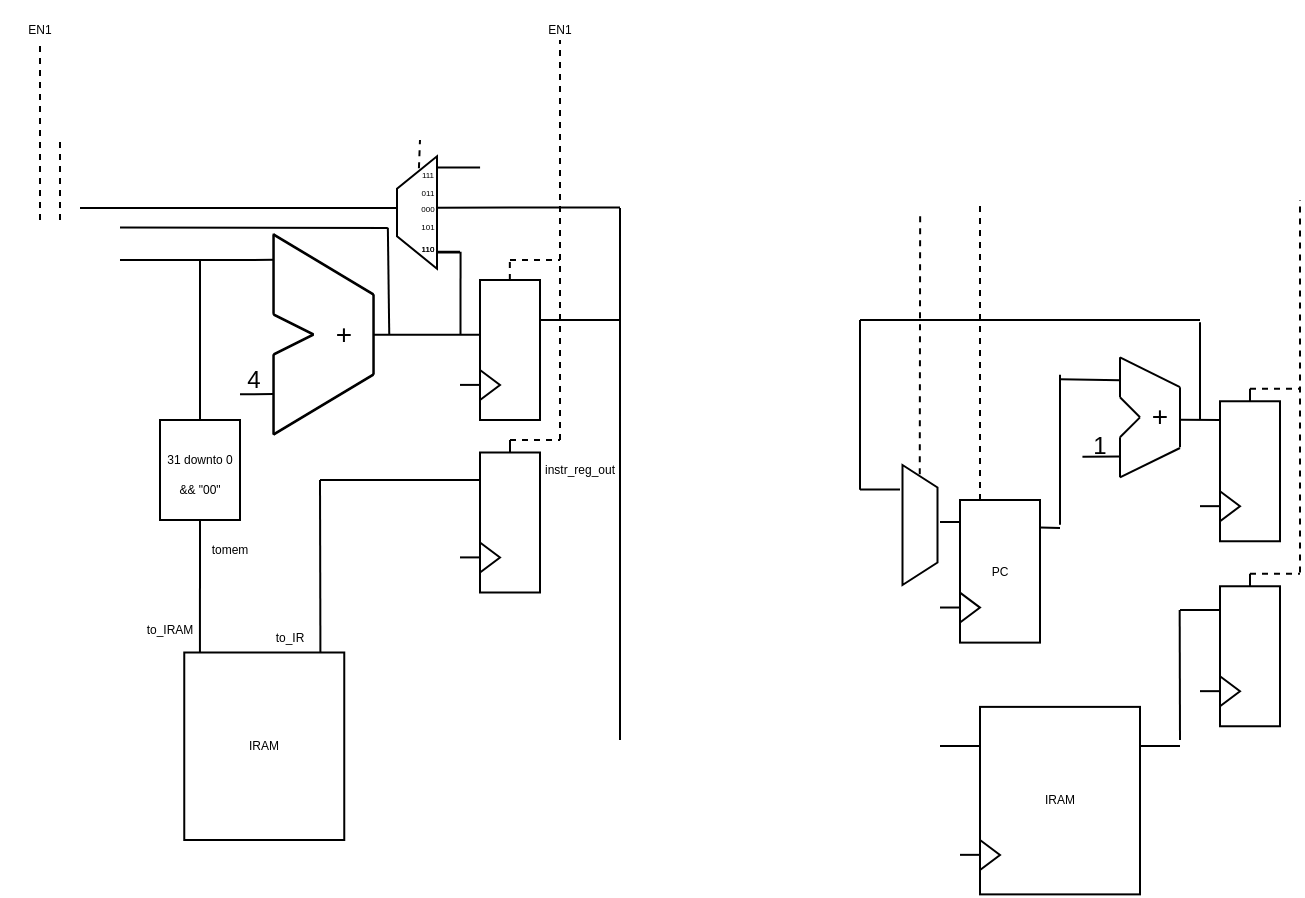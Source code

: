 <mxfile version="21.0.6" type="github"><diagram name="Pagina-1" id="o7ADCSL_u_FMTNNJPQ_h"><mxGraphModel dx="1198" dy="407" grid="1" gridSize="10" guides="1" tooltips="1" connect="1" arrows="1" fold="1" page="0" pageScale="1" pageWidth="1169" pageHeight="827" math="0" shadow="0"><root><mxCell id="0"/><mxCell id="1" parent="0"/><mxCell id="zl6CoaHRayLzBle9GIP0-1" value="" style="endArrow=none;html=1;rounded=0;fontSize=10;entryX=0;entryY=0.25;entryDx=0;entryDy=0;" parent="1" target="zl6CoaHRayLzBle9GIP0-70" edge="1"><mxGeometry width="50" height="50" relative="1" as="geometry"><mxPoint x="-230" y="330" as="sourcePoint"/><mxPoint x="-160" y="330" as="targetPoint"/></mxGeometry></mxCell><mxCell id="zl6CoaHRayLzBle9GIP0-2" value="" style="endArrow=none;html=1;rounded=0;fontSize=10;" parent="1" edge="1"><mxGeometry width="50" height="50" relative="1" as="geometry"><mxPoint x="-153.23" y="357.43" as="sourcePoint"/><mxPoint x="-153.23" y="317.43" as="targetPoint"/><Array as="points"><mxPoint x="-153.23" y="337.43"/></Array></mxGeometry></mxCell><mxCell id="zl6CoaHRayLzBle9GIP0-3" value="" style="endArrow=none;html=1;rounded=0;fontSize=10;" parent="1" edge="1"><mxGeometry width="50" height="50" relative="1" as="geometry"><mxPoint x="-153.23" y="357.43" as="sourcePoint"/><mxPoint x="-133.23" y="367.43" as="targetPoint"/></mxGeometry></mxCell><mxCell id="zl6CoaHRayLzBle9GIP0-4" value="" style="endArrow=none;html=1;rounded=0;fontSize=10;" parent="1" edge="1"><mxGeometry width="50" height="50" relative="1" as="geometry"><mxPoint x="-153.23" y="377.43" as="sourcePoint"/><mxPoint x="-133.23" y="367.43" as="targetPoint"/></mxGeometry></mxCell><mxCell id="zl6CoaHRayLzBle9GIP0-5" value="" style="endArrow=none;html=1;rounded=0;fontSize=10;" parent="1" edge="1"><mxGeometry width="50" height="50" relative="1" as="geometry"><mxPoint x="-153.23" y="417.43" as="sourcePoint"/><mxPoint x="-153.23" y="377.43" as="targetPoint"/><Array as="points"><mxPoint x="-153.23" y="397.43"/></Array></mxGeometry></mxCell><mxCell id="zl6CoaHRayLzBle9GIP0-6" value="" style="endArrow=none;html=1;rounded=0;fontSize=10;" parent="1" edge="1"><mxGeometry width="50" height="50" relative="1" as="geometry"><mxPoint x="-153.23" y="417.43" as="sourcePoint"/><mxPoint x="-103.23" y="387.43" as="targetPoint"/><Array as="points"/></mxGeometry></mxCell><mxCell id="zl6CoaHRayLzBle9GIP0-7" value="" style="endArrow=none;html=1;rounded=0;fontSize=10;" parent="1" edge="1"><mxGeometry width="50" height="50" relative="1" as="geometry"><mxPoint x="-153.23" y="317.43" as="sourcePoint"/><mxPoint x="-103.23" y="347.43" as="targetPoint"/><Array as="points"/></mxGeometry></mxCell><mxCell id="zl6CoaHRayLzBle9GIP0-8" value="" style="endArrow=none;html=1;rounded=0;fontSize=10;" parent="1" edge="1"><mxGeometry width="50" height="50" relative="1" as="geometry"><mxPoint x="-103.23" y="387.43" as="sourcePoint"/><mxPoint x="-103.23" y="347.43" as="targetPoint"/></mxGeometry></mxCell><mxCell id="zl6CoaHRayLzBle9GIP0-9" value="&lt;font style=&quot;font-size: 14px;&quot;&gt;+&lt;/font&gt;" style="text;html=1;strokeColor=none;fillColor=none;align=center;verticalAlign=middle;whiteSpace=wrap;rounded=0;fontSize=10;" parent="1" vertex="1"><mxGeometry x="-133.23" y="347.43" width="30" height="40" as="geometry"/></mxCell><mxCell id="zl6CoaHRayLzBle9GIP0-10" value="&lt;font style=&quot;font-size: 12px;&quot;&gt;4&lt;/font&gt;" style="text;html=1;strokeColor=none;fillColor=none;align=center;verticalAlign=middle;whiteSpace=wrap;rounded=0;fontSize=14;" parent="1" vertex="1"><mxGeometry x="-168.13" y="378.68" width="10" height="20" as="geometry"/></mxCell><mxCell id="zl6CoaHRayLzBle9GIP0-11" value="" style="endArrow=none;html=1;rounded=0;fontSize=12;" parent="1" edge="1"><mxGeometry width="50" height="50" relative="1" as="geometry"><mxPoint x="-190" y="410" as="sourcePoint"/><mxPoint x="-190" y="330" as="targetPoint"/></mxGeometry></mxCell><mxCell id="zl6CoaHRayLzBle9GIP0-12" value="&lt;font style=&quot;font-size: 6px;&quot;&gt;31 downto 0 &amp;amp;&amp;amp; &quot;00&quot;&lt;/font&gt;" style="rounded=0;whiteSpace=wrap;html=1;fontSize=12;" parent="1" vertex="1"><mxGeometry x="-210" y="410" width="40" height="50" as="geometry"/></mxCell><mxCell id="zl6CoaHRayLzBle9GIP0-13" value="IRAM" style="rounded=0;whiteSpace=wrap;html=1;fontSize=6;" parent="1" vertex="1"><mxGeometry x="-197.87" y="526.25" width="80" height="93.75" as="geometry"/></mxCell><mxCell id="zl6CoaHRayLzBle9GIP0-14" value="" style="endArrow=none;html=1;rounded=0;fontSize=6;entryX=0.5;entryY=1;entryDx=0;entryDy=0;exitX=0.098;exitY=-0.002;exitDx=0;exitDy=0;exitPerimeter=0;" parent="1" source="zl6CoaHRayLzBle9GIP0-13" target="zl6CoaHRayLzBle9GIP0-12" edge="1"><mxGeometry width="50" height="50" relative="1" as="geometry"><mxPoint x="-190" y="520" as="sourcePoint"/><mxPoint x="-140" y="470" as="targetPoint"/></mxGeometry></mxCell><mxCell id="zl6CoaHRayLzBle9GIP0-15" value="" style="endArrow=none;html=1;rounded=0;fontSize=10;exitX=1;exitY=0.5;exitDx=0;exitDy=0;" parent="1" source="zl6CoaHRayLzBle9GIP0-9" edge="1"><mxGeometry width="50" height="50" relative="1" as="geometry"><mxPoint x="-100" y="367.48" as="sourcePoint"/><mxPoint x="-50" y="367.38" as="targetPoint"/><Array as="points"><mxPoint x="-70" y="367.38"/><mxPoint x="-50" y="367.38"/></Array></mxGeometry></mxCell><mxCell id="zl6CoaHRayLzBle9GIP0-16" value="" style="endArrow=none;html=1;rounded=0;fontSize=6;exitX=0.851;exitY=0;exitDx=0;exitDy=0;exitPerimeter=0;" parent="1" source="zl6CoaHRayLzBle9GIP0-13" edge="1"><mxGeometry width="50" height="50" relative="1" as="geometry"><mxPoint x="-130" y="500" as="sourcePoint"/><mxPoint x="-130" y="440" as="targetPoint"/></mxGeometry></mxCell><mxCell id="zl6CoaHRayLzBle9GIP0-17" value="" style="endArrow=none;html=1;rounded=0;fontSize=6;" parent="1" edge="1"><mxGeometry width="50" height="50" relative="1" as="geometry"><mxPoint x="-130" y="440" as="sourcePoint"/><mxPoint x="-50" y="440" as="targetPoint"/></mxGeometry></mxCell><mxCell id="zl6CoaHRayLzBle9GIP0-18" value="" style="rounded=0;whiteSpace=wrap;html=1;fontSize=6;" parent="1" vertex="1"><mxGeometry x="-50" y="340" width="30" height="70" as="geometry"/></mxCell><mxCell id="zl6CoaHRayLzBle9GIP0-19" value="" style="triangle;whiteSpace=wrap;html=1;fontSize=6;" parent="1" vertex="1"><mxGeometry x="-50" y="385" width="10" height="15" as="geometry"/></mxCell><mxCell id="zl6CoaHRayLzBle9GIP0-20" value="" style="rounded=0;whiteSpace=wrap;html=1;fontSize=6;" parent="1" vertex="1"><mxGeometry x="-50" y="426.25" width="30" height="70" as="geometry"/></mxCell><mxCell id="zl6CoaHRayLzBle9GIP0-21" value="" style="triangle;whiteSpace=wrap;html=1;fontSize=6;" parent="1" vertex="1"><mxGeometry x="-50" y="471.25" width="10" height="15" as="geometry"/></mxCell><mxCell id="zl6CoaHRayLzBle9GIP0-22" value="" style="endArrow=none;html=1;rounded=0;fontSize=6;" parent="1" edge="1"><mxGeometry width="50" height="50" relative="1" as="geometry"><mxPoint x="-60" y="392.45" as="sourcePoint"/><mxPoint x="-50" y="392.45" as="targetPoint"/></mxGeometry></mxCell><mxCell id="zl6CoaHRayLzBle9GIP0-23" value="" style="endArrow=none;html=1;rounded=0;fontSize=6;" parent="1" edge="1"><mxGeometry width="50" height="50" relative="1" as="geometry"><mxPoint x="-60" y="478.7" as="sourcePoint"/><mxPoint x="-50" y="478.7" as="targetPoint"/></mxGeometry></mxCell><mxCell id="zl6CoaHRayLzBle9GIP0-24" value="" style="endArrow=none;html=1;rounded=0;fontSize=6;" parent="1" edge="1"><mxGeometry width="50" height="50" relative="1" as="geometry"><mxPoint x="-20" y="359.96" as="sourcePoint"/><mxPoint x="20" y="359.96" as="targetPoint"/></mxGeometry></mxCell><mxCell id="zl6CoaHRayLzBle9GIP0-25" value="tomem" style="text;html=1;strokeColor=none;fillColor=none;align=center;verticalAlign=middle;whiteSpace=wrap;rounded=0;fontSize=6;" parent="1" vertex="1"><mxGeometry x="-190" y="460" width="30" height="30" as="geometry"/></mxCell><mxCell id="zl6CoaHRayLzBle9GIP0-26" value="to_IRAM" style="text;html=1;strokeColor=none;fillColor=none;align=center;verticalAlign=middle;whiteSpace=wrap;rounded=0;fontSize=6;" parent="1" vertex="1"><mxGeometry x="-230" y="505" width="50" height="20" as="geometry"/></mxCell><mxCell id="zl6CoaHRayLzBle9GIP0-27" value="instr_reg_out" style="text;html=1;strokeColor=none;fillColor=none;align=center;verticalAlign=middle;whiteSpace=wrap;rounded=0;fontSize=6;" parent="1" vertex="1"><mxGeometry x="-30" y="425" width="60" height="20" as="geometry"/></mxCell><mxCell id="zl6CoaHRayLzBle9GIP0-28" value="to_IR" style="text;html=1;strokeColor=none;fillColor=none;align=center;verticalAlign=middle;whiteSpace=wrap;rounded=0;fontSize=6;" parent="1" vertex="1"><mxGeometry x="-160" y="510.94" width="30" height="15.63" as="geometry"/></mxCell><mxCell id="zl6CoaHRayLzBle9GIP0-29" value="PC" style="rounded=0;whiteSpace=wrap;html=1;fontSize=6;" parent="1" vertex="1"><mxGeometry x="190" y="450" width="40" height="71.31" as="geometry"/></mxCell><mxCell id="zl6CoaHRayLzBle9GIP0-30" value="" style="triangle;whiteSpace=wrap;html=1;fontSize=6;" parent="1" vertex="1"><mxGeometry x="190" y="496.31" width="10" height="15" as="geometry"/></mxCell><mxCell id="zl6CoaHRayLzBle9GIP0-31" value="" style="endArrow=none;html=1;rounded=0;fontSize=6;" parent="1" edge="1"><mxGeometry width="50" height="50" relative="1" as="geometry"><mxPoint x="180" y="503.76" as="sourcePoint"/><mxPoint x="190" y="503.76" as="targetPoint"/></mxGeometry></mxCell><mxCell id="zl6CoaHRayLzBle9GIP0-32" value="" style="endArrow=none;html=1;rounded=0;dashed=1;" parent="1" edge="1"><mxGeometry width="50" height="50" relative="1" as="geometry"><mxPoint x="200" y="450" as="sourcePoint"/><mxPoint x="200" y="300" as="targetPoint"/></mxGeometry></mxCell><mxCell id="zl6CoaHRayLzBle9GIP0-33" value="" style="endArrow=none;html=1;rounded=0;entryX=0.54;entryY=-0.013;entryDx=0;entryDy=0;entryPerimeter=0;" parent="1" target="zl6CoaHRayLzBle9GIP0-44" edge="1"><mxGeometry width="50" height="50" relative="1" as="geometry"><mxPoint x="-250" y="304" as="sourcePoint"/><mxPoint x="-70" y="303.75" as="targetPoint"/></mxGeometry></mxCell><mxCell id="zl6CoaHRayLzBle9GIP0-34" value="" style="endArrow=none;html=1;rounded=0;dashed=1;" parent="1" edge="1"><mxGeometry width="50" height="50" relative="1" as="geometry"><mxPoint x="-270" y="310" as="sourcePoint"/><mxPoint x="-270" y="220" as="targetPoint"/></mxGeometry></mxCell><mxCell id="zl6CoaHRayLzBle9GIP0-35" value="EN1" style="text;html=1;strokeColor=none;fillColor=none;align=center;verticalAlign=middle;whiteSpace=wrap;rounded=0;fontSize=6;" parent="1" vertex="1"><mxGeometry x="-290" y="200" width="40" height="30" as="geometry"/></mxCell><mxCell id="zl6CoaHRayLzBle9GIP0-36" value="" style="endArrow=none;html=1;rounded=0;" parent="1" edge="1"><mxGeometry width="50" height="50" relative="1" as="geometry"><mxPoint x="-35" y="426.25" as="sourcePoint"/><mxPoint x="-35" y="420" as="targetPoint"/></mxGeometry></mxCell><mxCell id="zl6CoaHRayLzBle9GIP0-37" value="" style="endArrow=none;html=1;rounded=0;exitX=0.5;exitY=0;exitDx=0;exitDy=0;dashed=1;" parent="1" edge="1"><mxGeometry width="50" height="50" relative="1" as="geometry"><mxPoint x="-35.08" y="340" as="sourcePoint"/><mxPoint x="-35.08" y="330" as="targetPoint"/></mxGeometry></mxCell><mxCell id="zl6CoaHRayLzBle9GIP0-38" value="" style="endArrow=none;html=1;rounded=0;exitX=1;exitY=0.5;exitDx=0;exitDy=0;dashed=1;" parent="1" source="zl6CoaHRayLzBle9GIP0-39" edge="1"><mxGeometry width="50" height="50" relative="1" as="geometry"><mxPoint x="-30" y="419.96" as="sourcePoint"/><mxPoint x="-10" y="420" as="targetPoint"/></mxGeometry></mxCell><mxCell id="zl6CoaHRayLzBle9GIP0-39" value="&lt;span style=&quot;background-color: rgb(255, 255, 255);&quot;&gt;&lt;font color=&quot;#ffffff&quot;&gt;-&lt;/font&gt;&lt;/span&gt;" style="text;html=1;strokeColor=none;fillColor=none;align=center;verticalAlign=middle;whiteSpace=wrap;rounded=0;fontSize=6;" parent="1" vertex="1"><mxGeometry x="-90" y="410" width="55" height="20" as="geometry"/></mxCell><mxCell id="zl6CoaHRayLzBle9GIP0-40" value="" style="endArrow=none;html=1;rounded=0;dashed=1;" parent="1" edge="1"><mxGeometry width="50" height="50" relative="1" as="geometry"><mxPoint x="-35" y="330" as="sourcePoint"/><mxPoint x="-10" y="330" as="targetPoint"/></mxGeometry></mxCell><mxCell id="zl6CoaHRayLzBle9GIP0-41" value="" style="endArrow=none;html=1;rounded=0;dashed=1;" parent="1" edge="1"><mxGeometry width="50" height="50" relative="1" as="geometry"><mxPoint x="-10" y="420" as="sourcePoint"/><mxPoint x="-10" y="220" as="targetPoint"/></mxGeometry></mxCell><mxCell id="zl6CoaHRayLzBle9GIP0-42" value="EN1" style="text;html=1;strokeColor=none;fillColor=none;align=center;verticalAlign=middle;whiteSpace=wrap;rounded=0;fontSize=6;" parent="1" vertex="1"><mxGeometry x="-25" y="200" width="30" height="30" as="geometry"/></mxCell><mxCell id="zl6CoaHRayLzBle9GIP0-43" value="" style="endArrow=none;html=1;rounded=0;strokeColor=#000000;fontSize=6;exitX=0.543;exitY=0.998;exitDx=0;exitDy=0;exitPerimeter=0;" parent="1" source="zl6CoaHRayLzBle9GIP0-44" edge="1"><mxGeometry width="50" height="50" relative="1" as="geometry"><mxPoint x="-70" y="303.75" as="sourcePoint"/><mxPoint x="20" y="303.75" as="targetPoint"/></mxGeometry></mxCell><mxCell id="zl6CoaHRayLzBle9GIP0-44" value="" style="shape=trapezoid;perimeter=trapezoidPerimeter;whiteSpace=wrap;html=1;fixedSize=1;fontSize=6;direction=north;size=16.25;" parent="1" vertex="1"><mxGeometry x="-91.5" y="278.13" width="20" height="56.25" as="geometry"/></mxCell><mxCell id="zl6CoaHRayLzBle9GIP0-45" value="" style="endArrow=none;html=1;rounded=0;strokeColor=#000000;fontSize=6;exitX=0.894;exitY=0.548;exitDx=0;exitDy=0;exitPerimeter=0;dashed=1;" parent="1" source="zl6CoaHRayLzBle9GIP0-44" edge="1"><mxGeometry width="50" height="50" relative="1" as="geometry"><mxPoint x="-80" y="280" as="sourcePoint"/><mxPoint x="-80" y="270" as="targetPoint"/></mxGeometry></mxCell><mxCell id="zl6CoaHRayLzBle9GIP0-46" value="" style="endArrow=none;html=1;rounded=0;strokeColor=#000000;fontSize=6;entryX=0.014;entryY=0.171;entryDx=0;entryDy=0;entryPerimeter=0;exitX=0.75;exitY=0;exitDx=0;exitDy=0;" parent="1" source="zl6CoaHRayLzBle9GIP0-71" target="zl6CoaHRayLzBle9GIP0-54" edge="1"><mxGeometry width="50" height="50" relative="1" as="geometry"><mxPoint x="-60" y="370" as="sourcePoint"/><mxPoint x="-60" y="330" as="targetPoint"/></mxGeometry></mxCell><mxCell id="zl6CoaHRayLzBle9GIP0-47" value="" style="endArrow=none;html=1;rounded=0;strokeColor=#000000;fontSize=6;exitX=0.144;exitY=1.003;exitDx=0;exitDy=0;exitPerimeter=0;" parent="1" source="zl6CoaHRayLzBle9GIP0-44" edge="1"><mxGeometry width="50" height="50" relative="1" as="geometry"><mxPoint x="-70" y="326.22" as="sourcePoint"/><mxPoint x="-60" y="326.22" as="targetPoint"/></mxGeometry></mxCell><mxCell id="zl6CoaHRayLzBle9GIP0-48" value="" style="endArrow=none;html=1;rounded=0;strokeColor=#000000;fontSize=14;entryX=0;entryY=1;entryDx=0;entryDy=0;" parent="1" edge="1"><mxGeometry width="50" height="50" relative="1" as="geometry"><mxPoint x="20" y="570" as="sourcePoint"/><mxPoint x="20" y="304" as="targetPoint"/></mxGeometry></mxCell><mxCell id="zl6CoaHRayLzBle9GIP0-49" value="&lt;font style=&quot;font-size: 4px;&quot;&gt;101&lt;/font&gt;" style="text;html=1;strokeColor=none;fillColor=none;align=center;verticalAlign=middle;whiteSpace=wrap;rounded=0;fontSize=6;fontColor=#000000;" parent="1" vertex="1"><mxGeometry x="-81.5" y="305.87" width="10" height="13.75" as="geometry"/></mxCell><mxCell id="zl6CoaHRayLzBle9GIP0-50" value="&lt;font style=&quot;font-size: 4px;&quot;&gt;000&lt;/font&gt;" style="text;html=1;strokeColor=none;fillColor=none;align=center;verticalAlign=middle;whiteSpace=wrap;rounded=0;fontSize=6;fontColor=#000000;" parent="1" vertex="1"><mxGeometry x="-81.5" y="297.18" width="10" height="12.82" as="geometry"/></mxCell><mxCell id="zl6CoaHRayLzBle9GIP0-51" value="&lt;font style=&quot;font-size: 4px;&quot;&gt;110&lt;/font&gt;" style="text;html=1;strokeColor=none;fillColor=none;align=center;verticalAlign=middle;whiteSpace=wrap;rounded=0;fontSize=6;fontColor=#000000;" parent="1" vertex="1"><mxGeometry x="-81.5" y="317.18" width="10" height="14.38" as="geometry"/></mxCell><mxCell id="zl6CoaHRayLzBle9GIP0-52" value="&lt;font color=&quot;#ffffff&quot;&gt;-&lt;/font&gt;" style="text;html=1;strokeColor=none;fillColor=none;align=center;verticalAlign=middle;whiteSpace=wrap;rounded=0;" parent="1" vertex="1"><mxGeometry x="-260" y="273.75" width="17.87" height="30" as="geometry"/></mxCell><mxCell id="zl6CoaHRayLzBle9GIP0-53" value="&lt;font style=&quot;font-size: 4px;&quot;&gt;111&lt;/font&gt;" style="text;html=1;strokeColor=none;fillColor=none;align=center;verticalAlign=middle;whiteSpace=wrap;rounded=0;fontSize=6;fontColor=#000000;" parent="1" vertex="1"><mxGeometry x="-81.5" y="281.25" width="10" height="11.87" as="geometry"/></mxCell><mxCell id="zl6CoaHRayLzBle9GIP0-54" value="&lt;font color=&quot;#ffffff&quot;&gt;-&lt;/font&gt;" style="text;html=1;strokeColor=none;fillColor=none;align=center;verticalAlign=middle;whiteSpace=wrap;rounded=0;" parent="1" vertex="1"><mxGeometry x="-60" y="322.5" width="20" height="20" as="geometry"/></mxCell><mxCell id="zl6CoaHRayLzBle9GIP0-55" value="&lt;font color=&quot;#ffffff&quot;&gt;-&lt;/font&gt;" style="text;html=1;strokeColor=none;fillColor=none;align=center;verticalAlign=middle;whiteSpace=wrap;rounded=0;" parent="1" vertex="1"><mxGeometry x="-197.87" y="235" width="17.87" height="20" as="geometry"/></mxCell><mxCell id="zl6CoaHRayLzBle9GIP0-56" value="&lt;font color=&quot;#ffffff&quot;&gt;-&lt;/font&gt;" style="text;html=1;strokeColor=none;fillColor=none;align=center;verticalAlign=middle;whiteSpace=wrap;rounded=0;" parent="1" vertex="1"><mxGeometry x="-166.97" y="255" width="26.97" height="20" as="geometry"/></mxCell><mxCell id="zl6CoaHRayLzBle9GIP0-57" value="&lt;font style=&quot;font-size: 4px;&quot;&gt;011&lt;/font&gt;" style="text;html=1;strokeColor=none;fillColor=none;align=center;verticalAlign=middle;whiteSpace=wrap;rounded=0;fontSize=6;fontColor=#000000;" parent="1" vertex="1"><mxGeometry x="-81.5" y="290" width="10" height="12.82" as="geometry"/></mxCell><mxCell id="zl6CoaHRayLzBle9GIP0-58" value="" style="endArrow=none;html=1;rounded=0;fontSize=7;exitX=0.899;exitY=0.998;exitDx=0;exitDy=0;exitPerimeter=0;" parent="1" edge="1"><mxGeometry width="50" height="50" relative="1" as="geometry"><mxPoint x="-71.5" y="283.811" as="sourcePoint"/><mxPoint x="-49.96" y="283.75" as="targetPoint"/></mxGeometry></mxCell><mxCell id="zl6CoaHRayLzBle9GIP0-59" value="" style="endArrow=none;html=1;rounded=0;fontSize=10;" parent="1" edge="1"><mxGeometry width="50" height="50" relative="1" as="geometry"><mxPoint x="-153.23" y="356.8" as="sourcePoint"/><mxPoint x="-153.23" y="316.8" as="targetPoint"/><Array as="points"><mxPoint x="-153.23" y="336.8"/></Array></mxGeometry></mxCell><mxCell id="zl6CoaHRayLzBle9GIP0-60" value="" style="endArrow=none;html=1;rounded=0;fontSize=10;" parent="1" edge="1"><mxGeometry width="50" height="50" relative="1" as="geometry"><mxPoint x="-153.23" y="357.05" as="sourcePoint"/><mxPoint x="-133.23" y="367.05" as="targetPoint"/></mxGeometry></mxCell><mxCell id="zl6CoaHRayLzBle9GIP0-61" value="" style="endArrow=none;html=1;rounded=0;fontSize=10;" parent="1" edge="1"><mxGeometry width="50" height="50" relative="1" as="geometry"><mxPoint x="-153.23" y="377.05" as="sourcePoint"/><mxPoint x="-133.23" y="367.05" as="targetPoint"/></mxGeometry></mxCell><mxCell id="zl6CoaHRayLzBle9GIP0-62" value="" style="endArrow=none;html=1;rounded=0;fontSize=10;" parent="1" edge="1"><mxGeometry width="50" height="50" relative="1" as="geometry"><mxPoint x="-153.23" y="417.05" as="sourcePoint"/><mxPoint x="-153.23" y="377.05" as="targetPoint"/><Array as="points"><mxPoint x="-153.23" y="397.05"/></Array></mxGeometry></mxCell><mxCell id="zl6CoaHRayLzBle9GIP0-63" value="" style="endArrow=none;html=1;rounded=0;fontSize=10;" parent="1" edge="1"><mxGeometry width="50" height="50" relative="1" as="geometry"><mxPoint x="-153.23" y="417.05" as="sourcePoint"/><mxPoint x="-103.23" y="387.05" as="targetPoint"/><Array as="points"/></mxGeometry></mxCell><mxCell id="zl6CoaHRayLzBle9GIP0-64" value="" style="endArrow=none;html=1;rounded=0;fontSize=10;" parent="1" edge="1"><mxGeometry width="50" height="50" relative="1" as="geometry"><mxPoint x="-153.23" y="317.05" as="sourcePoint"/><mxPoint x="-103.23" y="347.05" as="targetPoint"/><Array as="points"/></mxGeometry></mxCell><mxCell id="zl6CoaHRayLzBle9GIP0-65" value="" style="endArrow=none;html=1;rounded=0;fontSize=10;" parent="1" edge="1"><mxGeometry width="50" height="50" relative="1" as="geometry"><mxPoint x="-103.23" y="387.05" as="sourcePoint"/><mxPoint x="-103.23" y="347.05" as="targetPoint"/></mxGeometry></mxCell><mxCell id="zl6CoaHRayLzBle9GIP0-66" value="" style="endArrow=none;html=1;rounded=0;fontSize=10;exitX=-0.187;exitY=0.923;exitDx=0;exitDy=0;exitPerimeter=0;" parent="1" source="zl6CoaHRayLzBle9GIP0-10" edge="1"><mxGeometry width="50" height="50" relative="1" as="geometry"><mxPoint x="-183.23" y="397.05" as="sourcePoint"/><mxPoint x="-153.23" y="397.05" as="targetPoint"/><Array as="points"><mxPoint x="-153.23" y="397.05"/></Array></mxGeometry></mxCell><mxCell id="zl6CoaHRayLzBle9GIP0-67" value="" style="endArrow=none;html=1;rounded=0;strokeColor=#000000;fontSize=6;exitX=0.144;exitY=1.003;exitDx=0;exitDy=0;exitPerimeter=0;" parent="1" edge="1"><mxGeometry width="50" height="50" relative="1" as="geometry"><mxPoint x="-71.44" y="325.9" as="sourcePoint"/><mxPoint x="-60" y="325.84" as="targetPoint"/></mxGeometry></mxCell><mxCell id="zl6CoaHRayLzBle9GIP0-68" value="&lt;font style=&quot;font-size: 4px;&quot;&gt;110&lt;/font&gt;" style="text;html=1;strokeColor=none;fillColor=none;align=center;verticalAlign=middle;whiteSpace=wrap;rounded=0;fontSize=6;fontColor=#000000;" parent="1" vertex="1"><mxGeometry x="-81.5" y="316.8" width="10" height="14.38" as="geometry"/></mxCell><mxCell id="zl6CoaHRayLzBle9GIP0-69" value="&lt;font color=&quot;#ffffff&quot;&gt;-&lt;/font&gt;" style="text;html=1;strokeColor=none;fillColor=none;align=center;verticalAlign=middle;whiteSpace=wrap;rounded=0;" parent="1" vertex="1"><mxGeometry x="-60" y="322.12" width="20" height="20" as="geometry"/></mxCell><mxCell id="zl6CoaHRayLzBle9GIP0-70" value="&lt;span style=&quot;background-color: rgb(255, 255, 255);&quot;&gt;&lt;font color=&quot;#ffffff&quot;&gt;-&lt;/font&gt;&lt;/span&gt;" style="text;html=1;strokeColor=none;fillColor=none;align=center;verticalAlign=middle;whiteSpace=wrap;rounded=0;fontSize=6;" parent="1" vertex="1"><mxGeometry x="-153.13" y="324.93" width="10.99" height="20" as="geometry"/></mxCell><mxCell id="zl6CoaHRayLzBle9GIP0-71" value="&lt;span style=&quot;background-color: rgb(255, 255, 255);&quot;&gt;&lt;font color=&quot;#ffffff&quot;&gt;-&lt;/font&gt;&lt;/span&gt;" style="text;html=1;strokeColor=none;fillColor=none;align=center;verticalAlign=middle;whiteSpace=wrap;rounded=0;fontSize=6;" parent="1" vertex="1"><mxGeometry x="-68" y="367.43" width="10.99" height="20" as="geometry"/></mxCell><mxCell id="zl6CoaHRayLzBle9GIP0-72" value="" style="endArrow=none;html=1;rounded=0;fontColor=#FFFFFF;entryX=0.129;entryY=1.023;entryDx=0;entryDy=0;entryPerimeter=0;" parent="1" target="zl6CoaHRayLzBle9GIP0-75" edge="1"><mxGeometry width="50" height="50" relative="1" as="geometry"><mxPoint x="-230" y="313.75" as="sourcePoint"/><mxPoint x="-100" y="314" as="targetPoint"/></mxGeometry></mxCell><mxCell id="zl6CoaHRayLzBle9GIP0-73" value="" style="endArrow=none;html=1;rounded=0;fontColor=#FFFFFF;exitX=0.25;exitY=0;exitDx=0;exitDy=0;entryX=0.131;entryY=1.015;entryDx=0;entryDy=0;entryPerimeter=0;" parent="1" source="zl6CoaHRayLzBle9GIP0-74" target="zl6CoaHRayLzBle9GIP0-75" edge="1"><mxGeometry width="50" height="50" relative="1" as="geometry"><mxPoint x="-100" y="367.43" as="sourcePoint"/><mxPoint x="-100" y="310.25" as="targetPoint"/></mxGeometry></mxCell><mxCell id="zl6CoaHRayLzBle9GIP0-74" value="&lt;span style=&quot;background-color: rgb(255, 255, 255);&quot;&gt;&lt;font color=&quot;#ffffff&quot;&gt;-&lt;/font&gt;&lt;/span&gt;" style="text;html=1;strokeColor=none;fillColor=none;align=center;verticalAlign=middle;whiteSpace=wrap;rounded=0;fontSize=6;" parent="1" vertex="1"><mxGeometry x="-100" y="367.43" width="18.5" height="20" as="geometry"/></mxCell><mxCell id="zl6CoaHRayLzBle9GIP0-75" value="&lt;span style=&quot;background-color: rgb(255, 255, 255);&quot;&gt;&lt;font color=&quot;#ffffff&quot;&gt;-&lt;/font&gt;&lt;/span&gt;" style="text;html=1;strokeColor=none;fillColor=none;align=center;verticalAlign=middle;whiteSpace=wrap;rounded=0;fontSize=6;" parent="1" vertex="1"><mxGeometry x="-100" y="293.59" width="30" height="20" as="geometry"/></mxCell><mxCell id="zl6CoaHRayLzBle9GIP0-76" value="" style="endArrow=none;html=1;rounded=0;dashed=1;" parent="1" edge="1"><mxGeometry width="50" height="50" relative="1" as="geometry"><mxPoint x="-260" y="310" as="sourcePoint"/><mxPoint x="-260" y="270" as="targetPoint"/></mxGeometry></mxCell><mxCell id="zl6CoaHRayLzBle9GIP0-78" value="" style="endArrow=none;html=1;rounded=0;" parent="1" edge="1"><mxGeometry width="50" height="50" relative="1" as="geometry"><mxPoint x="180" y="461" as="sourcePoint"/><mxPoint x="190" y="461" as="targetPoint"/></mxGeometry></mxCell><mxCell id="zl6CoaHRayLzBle9GIP0-79" value="" style="shape=trapezoid;perimeter=trapezoidPerimeter;whiteSpace=wrap;html=1;fixedSize=1;rotation=90;size=11.25;" parent="1" vertex="1"><mxGeometry x="140" y="453.75" width="60" height="17.5" as="geometry"/></mxCell><mxCell id="zl6CoaHRayLzBle9GIP0-98" value="" style="endArrow=none;html=1;rounded=0;entryX=0;entryY=1;entryDx=0;entryDy=0;" parent="1" target="zl6CoaHRayLzBle9GIP0-113" edge="1"><mxGeometry width="50" height="50" relative="1" as="geometry"><mxPoint x="270" y="438.68" as="sourcePoint"/><mxPoint x="300" y="428.68" as="targetPoint"/></mxGeometry></mxCell><mxCell id="zl6CoaHRayLzBle9GIP0-99" value="" style="endArrow=none;html=1;rounded=0;entryX=0;entryY=0;entryDx=0;entryDy=0;" parent="1" target="zl6CoaHRayLzBle9GIP0-112" edge="1"><mxGeometry width="50" height="50" relative="1" as="geometry"><mxPoint x="270" y="378.68" as="sourcePoint"/><mxPoint x="300" y="388.68" as="targetPoint"/></mxGeometry></mxCell><mxCell id="zl6CoaHRayLzBle9GIP0-100" value="" style="endArrow=none;html=1;rounded=0;" parent="1" edge="1"><mxGeometry width="50" height="50" relative="1" as="geometry"><mxPoint x="300" y="423.61" as="sourcePoint"/><mxPoint x="300" y="393.61" as="targetPoint"/></mxGeometry></mxCell><mxCell id="zl6CoaHRayLzBle9GIP0-102" value="" style="endArrow=none;html=1;rounded=0;" parent="1" edge="1"><mxGeometry width="50" height="50" relative="1" as="geometry"><mxPoint x="270" y="438.68" as="sourcePoint"/><mxPoint x="270" y="418.68" as="targetPoint"/></mxGeometry></mxCell><mxCell id="zl6CoaHRayLzBle9GIP0-103" value="" style="endArrow=none;html=1;rounded=0;" parent="1" edge="1"><mxGeometry width="50" height="50" relative="1" as="geometry"><mxPoint x="270" y="398.68" as="sourcePoint"/><mxPoint x="270" y="378.68" as="targetPoint"/></mxGeometry></mxCell><mxCell id="zl6CoaHRayLzBle9GIP0-104" value="" style="endArrow=none;html=1;rounded=0;" parent="1" edge="1"><mxGeometry width="50" height="50" relative="1" as="geometry"><mxPoint x="270" y="418.61" as="sourcePoint"/><mxPoint x="280" y="408.68" as="targetPoint"/></mxGeometry></mxCell><mxCell id="zl6CoaHRayLzBle9GIP0-105" value="" style="endArrow=none;html=1;rounded=0;" parent="1" edge="1"><mxGeometry width="50" height="50" relative="1" as="geometry"><mxPoint x="280" y="408.61" as="sourcePoint"/><mxPoint x="270" y="398.61" as="targetPoint"/></mxGeometry></mxCell><mxCell id="zl6CoaHRayLzBle9GIP0-110" value="&lt;font style=&quot;font-size: 14px;&quot;&gt;+&lt;/font&gt;" style="text;html=1;strokeColor=none;fillColor=none;align=center;verticalAlign=middle;whiteSpace=wrap;rounded=0;fontSize=10;" parent="1" vertex="1"><mxGeometry x="280" y="388.3" width="20" height="40" as="geometry"/></mxCell><mxCell id="zl6CoaHRayLzBle9GIP0-112" value="&lt;font color=&quot;#ffffff&quot; style=&quot;font-size: 14px;&quot;&gt;+&lt;/font&gt;" style="text;html=1;strokeColor=none;fillColor=none;align=center;verticalAlign=middle;whiteSpace=wrap;rounded=0;fontSize=10;" parent="1" vertex="1"><mxGeometry x="300" y="393.61" width="10" height="13.2" as="geometry"/></mxCell><mxCell id="zl6CoaHRayLzBle9GIP0-113" value="&lt;font color=&quot;#ffffff&quot; style=&quot;font-size: 14px;&quot;&gt;+&lt;/font&gt;" style="text;html=1;strokeColor=none;fillColor=none;align=center;verticalAlign=middle;whiteSpace=wrap;rounded=0;fontSize=10;" parent="1" vertex="1"><mxGeometry x="300" y="410.8" width="10" height="13.2" as="geometry"/></mxCell><mxCell id="zl6CoaHRayLzBle9GIP0-114" value="&lt;font style=&quot;font-size: 12px;&quot;&gt;1&lt;/font&gt;" style="text;html=1;strokeColor=none;fillColor=none;align=center;verticalAlign=middle;whiteSpace=wrap;rounded=0;fontSize=14;" parent="1" vertex="1"><mxGeometry x="250" y="416.11" width="20" height="12.5" as="geometry"/></mxCell><mxCell id="zl6CoaHRayLzBle9GIP0-116" value="" style="endArrow=none;html=1;rounded=0;fontSize=10;exitX=-0.187;exitY=0.923;exitDx=0;exitDy=0;exitPerimeter=0;" parent="1" edge="1"><mxGeometry width="50" height="50" relative="1" as="geometry"><mxPoint x="251.23" y="428.43" as="sourcePoint"/><mxPoint x="270" y="428.3" as="targetPoint"/><Array as="points"><mxPoint x="270" y="428.3"/></Array></mxGeometry></mxCell><mxCell id="zl6CoaHRayLzBle9GIP0-117" value="" style="endArrow=none;html=1;rounded=0;fontColor=#FFFFFF;" parent="1" edge="1"><mxGeometry width="50" height="50" relative="1" as="geometry"><mxPoint x="140" y="444.77" as="sourcePoint"/><mxPoint x="160" y="444.77" as="targetPoint"/></mxGeometry></mxCell><mxCell id="zl6CoaHRayLzBle9GIP0-118" value="" style="endArrow=none;html=1;rounded=0;fontColor=#FFFFFF;" parent="1" edge="1"><mxGeometry width="50" height="50" relative="1" as="geometry"><mxPoint x="140" y="444.86" as="sourcePoint"/><mxPoint x="140" y="360" as="targetPoint"/></mxGeometry></mxCell><mxCell id="zl6CoaHRayLzBle9GIP0-119" value="" style="endArrow=none;html=1;rounded=0;fontColor=#FFFFFF;" parent="1" edge="1"><mxGeometry width="50" height="50" relative="1" as="geometry"><mxPoint x="140" y="360" as="sourcePoint"/><mxPoint x="310" y="360" as="targetPoint"/></mxGeometry></mxCell><mxCell id="zl6CoaHRayLzBle9GIP0-121" value="" style="endArrow=none;html=1;rounded=0;fontColor=#FFFFFF;" parent="1" edge="1"><mxGeometry width="50" height="50" relative="1" as="geometry"><mxPoint x="310" y="361.18" as="sourcePoint"/><mxPoint x="310" y="410" as="targetPoint"/></mxGeometry></mxCell><mxCell id="zl6CoaHRayLzBle9GIP0-122" value="" style="endArrow=none;html=1;rounded=0;fontColor=#FFFFFF;" parent="1" edge="1"><mxGeometry width="50" height="50" relative="1" as="geometry"><mxPoint x="230" y="463.75" as="sourcePoint"/><mxPoint x="240" y="464" as="targetPoint"/></mxGeometry></mxCell><mxCell id="zl6CoaHRayLzBle9GIP0-123" value="" style="endArrow=none;html=1;rounded=0;fontColor=#FFFFFF;" parent="1" edge="1"><mxGeometry width="50" height="50" relative="1" as="geometry"><mxPoint x="240" y="462.43" as="sourcePoint"/><mxPoint x="240" y="387.43" as="targetPoint"/></mxGeometry></mxCell><mxCell id="zl6CoaHRayLzBle9GIP0-124" value="" style="endArrow=none;html=1;rounded=0;fontColor=#FFFFFF;" parent="1" edge="1"><mxGeometry width="50" height="50" relative="1" as="geometry"><mxPoint x="240" y="389.65" as="sourcePoint"/><mxPoint x="270" y="390.11" as="targetPoint"/></mxGeometry></mxCell><mxCell id="zl6CoaHRayLzBle9GIP0-125" value="" style="endArrow=none;html=1;rounded=0;dashed=1;" parent="1" edge="1"><mxGeometry width="50" height="50" relative="1" as="geometry"><mxPoint x="169.88" y="437.12" as="sourcePoint"/><mxPoint x="170.08" y="305.87" as="targetPoint"/></mxGeometry></mxCell><mxCell id="zl6CoaHRayLzBle9GIP0-127" value="" style="rounded=0;whiteSpace=wrap;html=1;fontSize=6;" parent="1" vertex="1"><mxGeometry x="320" y="400.63" width="30" height="70" as="geometry"/></mxCell><mxCell id="zl6CoaHRayLzBle9GIP0-128" value="" style="triangle;whiteSpace=wrap;html=1;fontSize=6;" parent="1" vertex="1"><mxGeometry x="320" y="445.63" width="10" height="15" as="geometry"/></mxCell><mxCell id="zl6CoaHRayLzBle9GIP0-129" value="" style="endArrow=none;html=1;rounded=0;fontSize=6;" parent="1" edge="1"><mxGeometry width="50" height="50" relative="1" as="geometry"><mxPoint x="310" y="453.08" as="sourcePoint"/><mxPoint x="320" y="453.08" as="targetPoint"/></mxGeometry></mxCell><mxCell id="zl6CoaHRayLzBle9GIP0-130" value="" style="endArrow=none;html=1;rounded=0;" parent="1" edge="1"><mxGeometry width="50" height="50" relative="1" as="geometry"><mxPoint x="335" y="400.63" as="sourcePoint"/><mxPoint x="335" y="394.38" as="targetPoint"/></mxGeometry></mxCell><mxCell id="zl6CoaHRayLzBle9GIP0-131" value="" style="endArrow=none;html=1;rounded=0;exitX=1;exitY=0.5;exitDx=0;exitDy=0;dashed=1;" parent="1" edge="1"><mxGeometry width="50" height="50" relative="1" as="geometry"><mxPoint x="335" y="394.38" as="sourcePoint"/><mxPoint x="360" y="394.38" as="targetPoint"/></mxGeometry></mxCell><mxCell id="zl6CoaHRayLzBle9GIP0-132" value="" style="rounded=0;whiteSpace=wrap;html=1;fontSize=6;" parent="1" vertex="1"><mxGeometry x="320" y="493.13" width="30" height="70" as="geometry"/></mxCell><mxCell id="zl6CoaHRayLzBle9GIP0-133" value="" style="triangle;whiteSpace=wrap;html=1;fontSize=6;" parent="1" vertex="1"><mxGeometry x="320" y="538.13" width="10" height="15" as="geometry"/></mxCell><mxCell id="zl6CoaHRayLzBle9GIP0-134" value="" style="endArrow=none;html=1;rounded=0;fontSize=6;" parent="1" edge="1"><mxGeometry width="50" height="50" relative="1" as="geometry"><mxPoint x="310" y="545.58" as="sourcePoint"/><mxPoint x="320" y="545.58" as="targetPoint"/></mxGeometry></mxCell><mxCell id="zl6CoaHRayLzBle9GIP0-135" value="" style="endArrow=none;html=1;rounded=0;" parent="1" edge="1"><mxGeometry width="50" height="50" relative="1" as="geometry"><mxPoint x="335" y="493.13" as="sourcePoint"/><mxPoint x="335" y="486.88" as="targetPoint"/></mxGeometry></mxCell><mxCell id="zl6CoaHRayLzBle9GIP0-136" value="" style="endArrow=none;html=1;rounded=0;exitX=1;exitY=0.5;exitDx=0;exitDy=0;dashed=1;" parent="1" edge="1"><mxGeometry width="50" height="50" relative="1" as="geometry"><mxPoint x="335" y="486.88" as="sourcePoint"/><mxPoint x="360" y="486.88" as="targetPoint"/></mxGeometry></mxCell><mxCell id="zl6CoaHRayLzBle9GIP0-140" value="" style="endArrow=none;html=1;rounded=0;fontColor=#FFFFFF;" parent="1" edge="1"><mxGeometry width="50" height="50" relative="1" as="geometry"><mxPoint x="300" y="409.93" as="sourcePoint"/><mxPoint x="320" y="410" as="targetPoint"/></mxGeometry></mxCell><mxCell id="zl6CoaHRayLzBle9GIP0-141" value="" style="endArrow=none;html=1;rounded=0;dashed=1;" parent="1" edge="1"><mxGeometry width="50" height="50" relative="1" as="geometry"><mxPoint x="360" y="486.25" as="sourcePoint"/><mxPoint x="360" y="300" as="targetPoint"/></mxGeometry></mxCell><mxCell id="zl6CoaHRayLzBle9GIP0-142" value="IRAM" style="rounded=0;whiteSpace=wrap;html=1;fontSize=6;" parent="1" vertex="1"><mxGeometry x="200" y="553.44" width="80" height="93.75" as="geometry"/></mxCell><mxCell id="zl6CoaHRayLzBle9GIP0-144" value="" style="triangle;whiteSpace=wrap;html=1;fontSize=6;" parent="1" vertex="1"><mxGeometry x="200" y="620" width="10" height="15" as="geometry"/></mxCell><mxCell id="zl6CoaHRayLzBle9GIP0-145" value="" style="endArrow=none;html=1;rounded=0;fontSize=6;" parent="1" edge="1"><mxGeometry width="50" height="50" relative="1" as="geometry"><mxPoint x="190" y="627.42" as="sourcePoint"/><mxPoint x="200" y="627.42" as="targetPoint"/></mxGeometry></mxCell><mxCell id="zl6CoaHRayLzBle9GIP0-146" value="" style="endArrow=none;html=1;rounded=0;fontColor=#FFFFFF;" parent="1" edge="1"><mxGeometry width="50" height="50" relative="1" as="geometry"><mxPoint x="300" y="505" as="sourcePoint"/><mxPoint x="320" y="505" as="targetPoint"/></mxGeometry></mxCell><mxCell id="zl6CoaHRayLzBle9GIP0-147" value="" style="endArrow=none;html=1;rounded=0;fontColor=#FFFFFF;" parent="1" edge="1"><mxGeometry width="50" height="50" relative="1" as="geometry"><mxPoint x="280" y="573.05" as="sourcePoint"/><mxPoint x="300" y="573.05" as="targetPoint"/></mxGeometry></mxCell><mxCell id="zl6CoaHRayLzBle9GIP0-148" value="" style="endArrow=none;html=1;rounded=0;fontColor=#FFFFFF;" parent="1" edge="1"><mxGeometry width="50" height="50" relative="1" as="geometry"><mxPoint x="300" y="570" as="sourcePoint"/><mxPoint x="299.84" y="505" as="targetPoint"/></mxGeometry></mxCell><mxCell id="zl6CoaHRayLzBle9GIP0-151" value="" style="endArrow=none;html=1;rounded=0;fontColor=#FFFFFF;" parent="1" edge="1"><mxGeometry width="50" height="50" relative="1" as="geometry"><mxPoint x="180" y="572.99" as="sourcePoint"/><mxPoint x="200" y="572.99" as="targetPoint"/></mxGeometry></mxCell></root></mxGraphModel></diagram></mxfile>